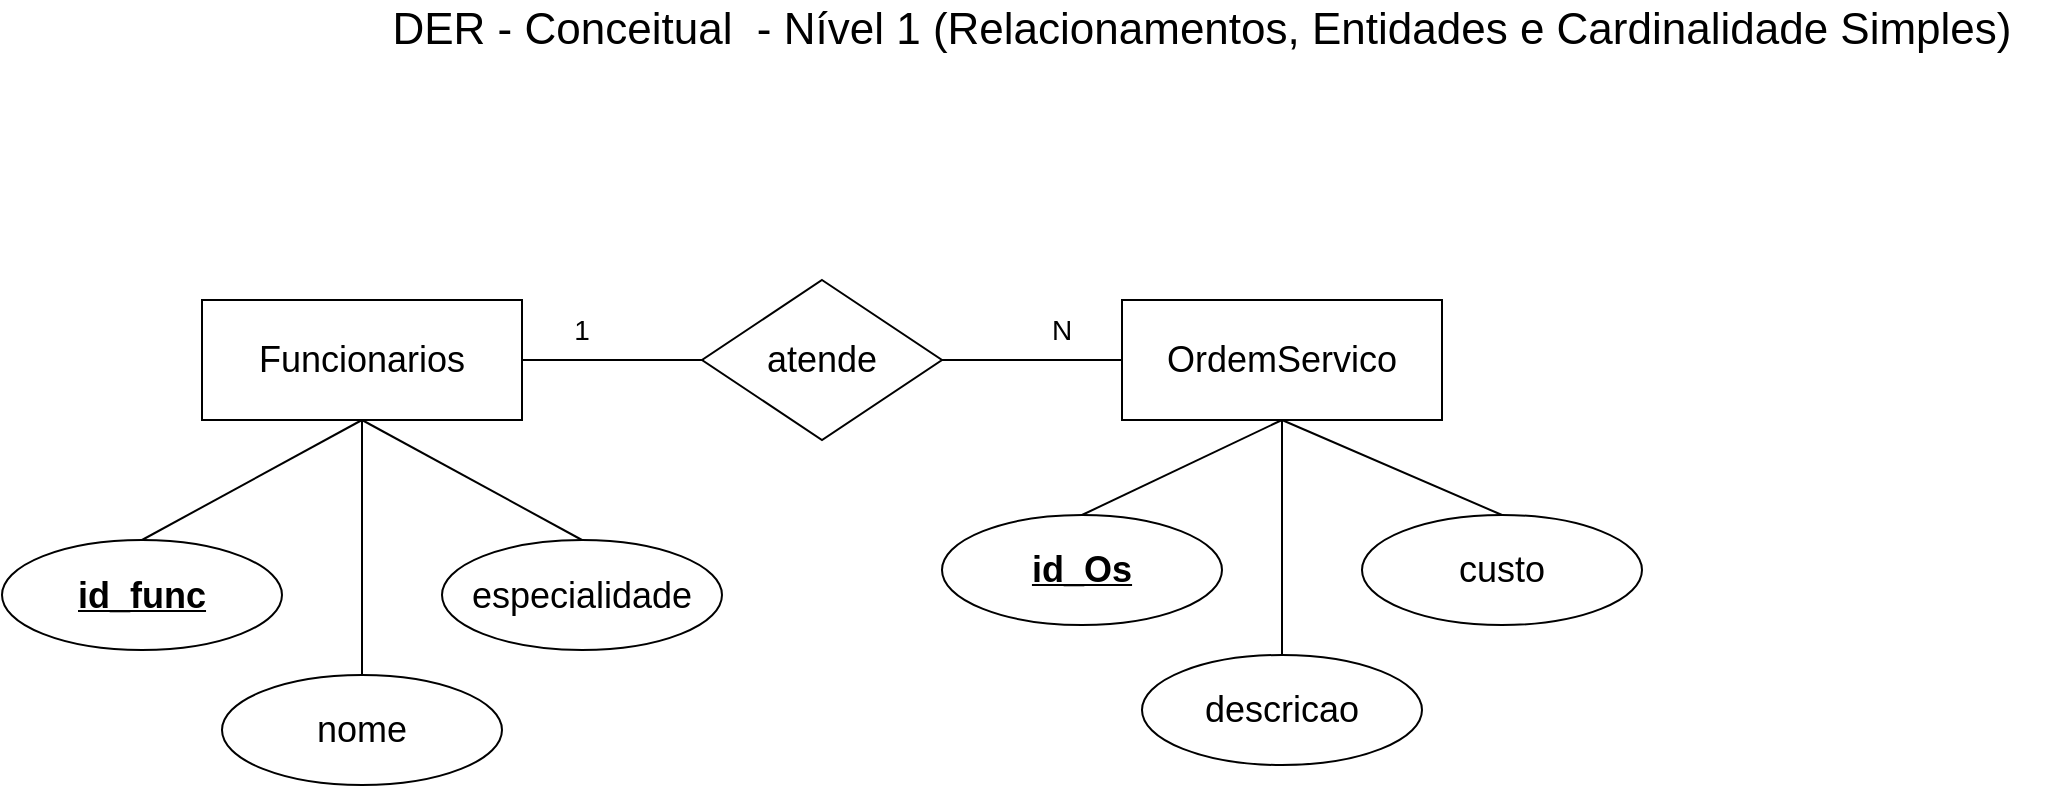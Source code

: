 <mxfile version="20.6.1" type="device"><diagram id="OhVBfcNDhdrueJLw9Tj5" name="Página-1"><mxGraphModel dx="2162" dy="654" grid="1" gridSize="10" guides="1" tooltips="1" connect="1" arrows="1" fold="1" page="1" pageScale="1" pageWidth="827" pageHeight="1169" math="0" shadow="0"><root><mxCell id="0"/><mxCell id="1" parent="0"/><mxCell id="0YNFl1mCE8dmmEphTsin-9" style="rounded=0;orthogonalLoop=1;jettySize=auto;html=1;exitX=0.5;exitY=1;exitDx=0;exitDy=0;entryX=0.5;entryY=0;entryDx=0;entryDy=0;fontSize=18;endArrow=none;endFill=0;" parent="1" source="0YNFl1mCE8dmmEphTsin-1" target="0YNFl1mCE8dmmEphTsin-7" edge="1"><mxGeometry relative="1" as="geometry"/></mxCell><mxCell id="0YNFl1mCE8dmmEphTsin-19" style="edgeStyle=none;rounded=0;orthogonalLoop=1;jettySize=auto;html=1;exitX=0.5;exitY=1;exitDx=0;exitDy=0;entryX=0.5;entryY=0;entryDx=0;entryDy=0;fontSize=18;endArrow=none;endFill=0;" parent="1" source="0YNFl1mCE8dmmEphTsin-1" target="0YNFl1mCE8dmmEphTsin-15" edge="1"><mxGeometry relative="1" as="geometry"/></mxCell><mxCell id="0YNFl1mCE8dmmEphTsin-20" style="edgeStyle=none;rounded=0;orthogonalLoop=1;jettySize=auto;html=1;exitX=0.5;exitY=1;exitDx=0;exitDy=0;entryX=0.5;entryY=0;entryDx=0;entryDy=0;fontSize=18;endArrow=none;endFill=0;" parent="1" source="0YNFl1mCE8dmmEphTsin-1" target="0YNFl1mCE8dmmEphTsin-17" edge="1"><mxGeometry relative="1" as="geometry"/></mxCell><mxCell id="0YNFl1mCE8dmmEphTsin-21" style="edgeStyle=none;rounded=0;orthogonalLoop=1;jettySize=auto;html=1;exitX=1;exitY=0.5;exitDx=0;exitDy=0;entryX=0;entryY=0.5;entryDx=0;entryDy=0;fontSize=18;endArrow=none;endFill=0;" parent="1" source="0YNFl1mCE8dmmEphTsin-1" target="0YNFl1mCE8dmmEphTsin-3" edge="1"><mxGeometry relative="1" as="geometry"/></mxCell><mxCell id="0YNFl1mCE8dmmEphTsin-1" value="" style="rounded=0;whiteSpace=wrap;html=1;" parent="1" vertex="1"><mxGeometry x="-380" y="240" width="160" height="60" as="geometry"/></mxCell><mxCell id="0YNFl1mCE8dmmEphTsin-22" style="edgeStyle=none;rounded=0;orthogonalLoop=1;jettySize=auto;html=1;exitX=0;exitY=0.5;exitDx=0;exitDy=0;entryX=1;entryY=0.5;entryDx=0;entryDy=0;fontSize=18;endArrow=none;endFill=0;" parent="1" source="0YNFl1mCE8dmmEphTsin-2" target="0YNFl1mCE8dmmEphTsin-3" edge="1"><mxGeometry relative="1" as="geometry"/></mxCell><mxCell id="0YNFl1mCE8dmmEphTsin-34" style="edgeStyle=none;rounded=0;orthogonalLoop=1;jettySize=auto;html=1;exitX=0.5;exitY=1;exitDx=0;exitDy=0;entryX=0.5;entryY=0;entryDx=0;entryDy=0;fontSize=18;endArrow=none;endFill=0;" parent="1" source="0YNFl1mCE8dmmEphTsin-2" target="0YNFl1mCE8dmmEphTsin-26" edge="1"><mxGeometry relative="1" as="geometry"/></mxCell><mxCell id="0YNFl1mCE8dmmEphTsin-35" style="edgeStyle=none;rounded=0;orthogonalLoop=1;jettySize=auto;html=1;exitX=0.5;exitY=1;exitDx=0;exitDy=0;entryX=0.5;entryY=0;entryDx=0;entryDy=0;fontSize=18;endArrow=none;endFill=0;" parent="1" source="0YNFl1mCE8dmmEphTsin-2" target="0YNFl1mCE8dmmEphTsin-24" edge="1"><mxGeometry relative="1" as="geometry"/></mxCell><mxCell id="0YNFl1mCE8dmmEphTsin-39" style="edgeStyle=none;rounded=0;orthogonalLoop=1;jettySize=auto;html=1;exitX=0.5;exitY=1;exitDx=0;exitDy=0;entryX=0.5;entryY=0;entryDx=0;entryDy=0;fontSize=18;endArrow=none;endFill=0;" parent="1" source="0YNFl1mCE8dmmEphTsin-2" target="0YNFl1mCE8dmmEphTsin-28" edge="1"><mxGeometry relative="1" as="geometry"/></mxCell><mxCell id="0YNFl1mCE8dmmEphTsin-2" value="" style="rounded=0;whiteSpace=wrap;html=1;" parent="1" vertex="1"><mxGeometry x="80" y="240" width="160" height="60" as="geometry"/></mxCell><mxCell id="0YNFl1mCE8dmmEphTsin-3" value="" style="rhombus;whiteSpace=wrap;html=1;" parent="1" vertex="1"><mxGeometry x="-130" y="230" width="120" height="80" as="geometry"/></mxCell><mxCell id="0YNFl1mCE8dmmEphTsin-4" value="Funcionarios" style="text;html=1;strokeColor=none;fillColor=none;align=center;verticalAlign=middle;whiteSpace=wrap;rounded=0;fontSize=18;" parent="1" vertex="1"><mxGeometry x="-330" y="255" width="60" height="30" as="geometry"/></mxCell><mxCell id="0YNFl1mCE8dmmEphTsin-5" value="OrdemServico" style="text;html=1;strokeColor=none;fillColor=none;align=center;verticalAlign=middle;whiteSpace=wrap;rounded=0;fontSize=18;" parent="1" vertex="1"><mxGeometry x="130" y="255" width="60" height="30" as="geometry"/></mxCell><mxCell id="0YNFl1mCE8dmmEphTsin-6" value="atende" style="text;html=1;strokeColor=none;fillColor=none;align=center;verticalAlign=middle;whiteSpace=wrap;rounded=0;fontSize=18;" parent="1" vertex="1"><mxGeometry x="-100" y="255" width="60" height="30" as="geometry"/></mxCell><mxCell id="0YNFl1mCE8dmmEphTsin-7" value="" style="ellipse;whiteSpace=wrap;html=1;fontSize=18;" parent="1" vertex="1"><mxGeometry x="-480" y="360" width="140" height="55" as="geometry"/></mxCell><mxCell id="0YNFl1mCE8dmmEphTsin-8" value="id_func" style="text;html=1;strokeColor=none;fillColor=none;align=center;verticalAlign=middle;whiteSpace=wrap;rounded=0;fontSize=18;fontStyle=5" parent="1" vertex="1"><mxGeometry x="-440" y="372.5" width="60" height="30" as="geometry"/></mxCell><mxCell id="0YNFl1mCE8dmmEphTsin-15" value="" style="ellipse;whiteSpace=wrap;html=1;fontSize=18;" parent="1" vertex="1"><mxGeometry x="-370" y="427.5" width="140" height="55" as="geometry"/></mxCell><mxCell id="0YNFl1mCE8dmmEphTsin-16" value="nome" style="text;html=1;strokeColor=none;fillColor=none;align=center;verticalAlign=middle;whiteSpace=wrap;rounded=0;fontSize=18;" parent="1" vertex="1"><mxGeometry x="-330" y="440" width="60" height="30" as="geometry"/></mxCell><mxCell id="0YNFl1mCE8dmmEphTsin-17" value="" style="ellipse;whiteSpace=wrap;html=1;fontSize=18;" parent="1" vertex="1"><mxGeometry x="-260" y="360" width="140" height="55" as="geometry"/></mxCell><mxCell id="0YNFl1mCE8dmmEphTsin-18" value="especialidade" style="text;html=1;strokeColor=none;fillColor=none;align=center;verticalAlign=middle;whiteSpace=wrap;rounded=0;fontSize=18;" parent="1" vertex="1"><mxGeometry x="-220" y="372.5" width="60" height="30" as="geometry"/></mxCell><mxCell id="0YNFl1mCE8dmmEphTsin-24" value="" style="ellipse;whiteSpace=wrap;html=1;fontSize=18;" parent="1" vertex="1"><mxGeometry x="-10" y="347.5" width="140" height="55" as="geometry"/></mxCell><mxCell id="0YNFl1mCE8dmmEphTsin-25" value="&lt;u&gt;id_Os&lt;/u&gt;" style="text;html=1;strokeColor=none;fillColor=none;align=center;verticalAlign=middle;whiteSpace=wrap;rounded=0;fontSize=18;fontStyle=5" parent="1" vertex="1"><mxGeometry x="30" y="360" width="60" height="30" as="geometry"/></mxCell><mxCell id="0YNFl1mCE8dmmEphTsin-26" value="" style="ellipse;whiteSpace=wrap;html=1;fontSize=18;" parent="1" vertex="1"><mxGeometry x="90" y="417.5" width="140" height="55" as="geometry"/></mxCell><mxCell id="0YNFl1mCE8dmmEphTsin-27" value="descricao" style="text;html=1;strokeColor=none;fillColor=none;align=center;verticalAlign=middle;whiteSpace=wrap;rounded=0;fontSize=18;fontStyle=0" parent="1" vertex="1"><mxGeometry x="130" y="430" width="60" height="30" as="geometry"/></mxCell><mxCell id="0YNFl1mCE8dmmEphTsin-28" value="" style="ellipse;whiteSpace=wrap;html=1;fontSize=18;" parent="1" vertex="1"><mxGeometry x="200" y="347.5" width="140" height="55" as="geometry"/></mxCell><mxCell id="0YNFl1mCE8dmmEphTsin-29" value="custo" style="text;html=1;strokeColor=none;fillColor=none;align=center;verticalAlign=middle;whiteSpace=wrap;rounded=0;fontSize=18;fontStyle=0" parent="1" vertex="1"><mxGeometry x="240" y="360" width="60" height="30" as="geometry"/></mxCell><mxCell id="0YNFl1mCE8dmmEphTsin-59" value="1" style="text;html=1;strokeColor=none;fillColor=none;align=center;verticalAlign=middle;whiteSpace=wrap;rounded=0;fontSize=14;" parent="1" vertex="1"><mxGeometry x="-220" y="240" width="60" height="30" as="geometry"/></mxCell><mxCell id="0YNFl1mCE8dmmEphTsin-61" value="N" style="text;html=1;strokeColor=none;fillColor=none;align=center;verticalAlign=middle;whiteSpace=wrap;rounded=0;fontSize=14;" parent="1" vertex="1"><mxGeometry x="20" y="240" width="60" height="30" as="geometry"/></mxCell><mxCell id="0YNFl1mCE8dmmEphTsin-64" value="DER - Conceitual&amp;nbsp; - Nível 1 (Relacionamentos, Entidades e Cardinalidade Simples)" style="text;html=1;strokeColor=none;fillColor=none;align=center;verticalAlign=middle;whiteSpace=wrap;rounded=0;fontSize=22;" parent="1" vertex="1"><mxGeometry x="-310" y="90" width="860" height="30" as="geometry"/></mxCell></root></mxGraphModel></diagram></mxfile>
